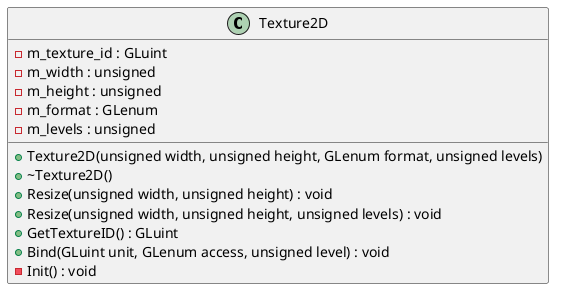 @startuml



class Texture2D {
	+Texture2D(unsigned width, unsigned height, GLenum format, unsigned levels)
	+~Texture2D()
	+Resize(unsigned width, unsigned height) : void
	+Resize(unsigned width, unsigned height, unsigned levels) : void
	+GetTextureID() : GLuint
	+Bind(GLuint unit, GLenum access, unsigned level) : void
	-m_texture_id : GLuint
	-m_width : unsigned
	-m_height : unsigned
	-m_format : GLenum
	-m_levels : unsigned
	-Init() : void
}



@enduml
